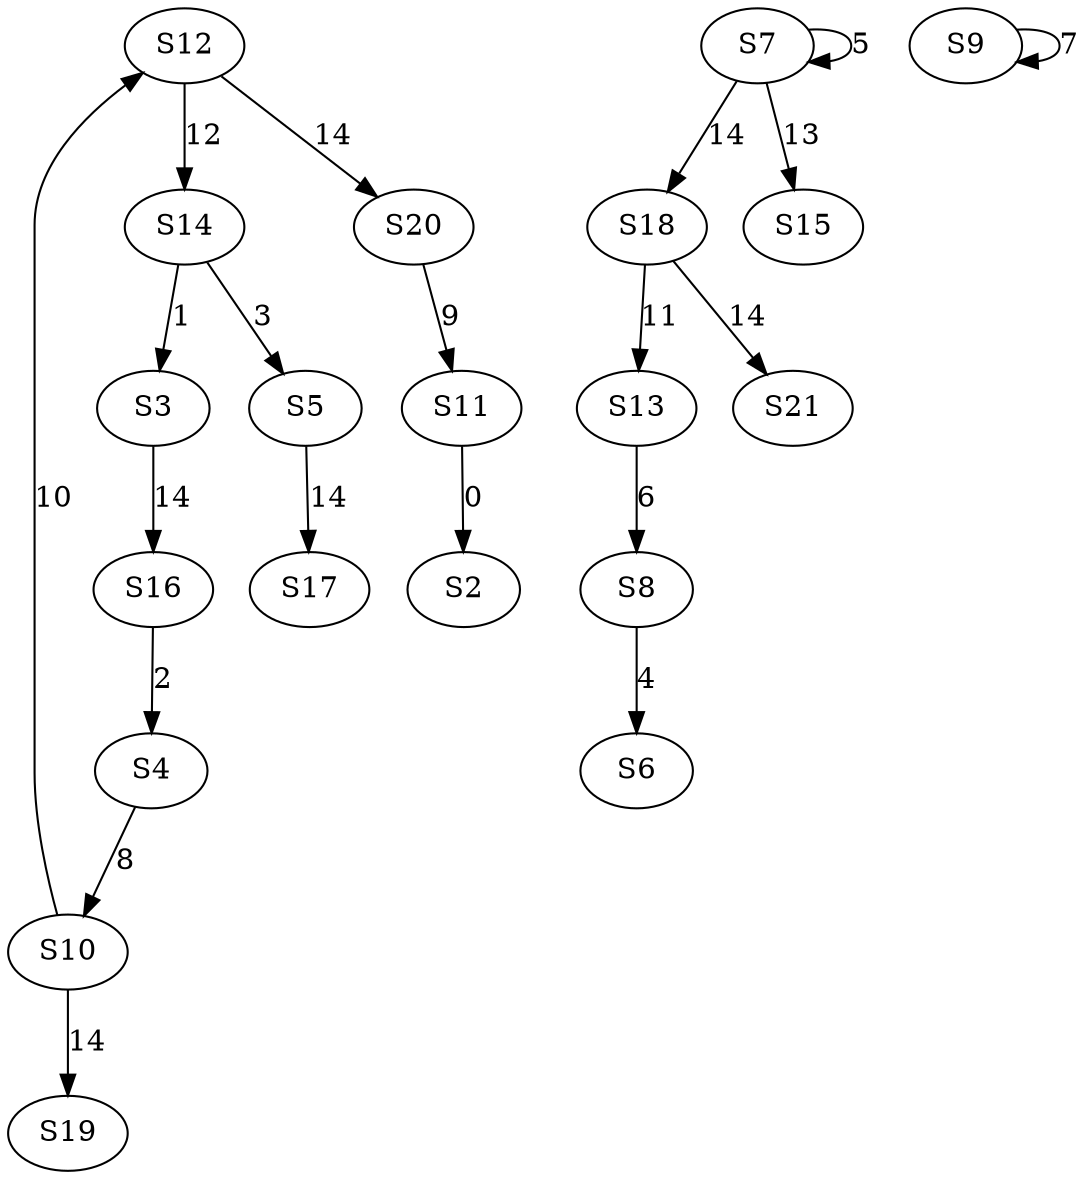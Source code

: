 strict digraph {
	S11 -> S2 [ label = 0 ];
	S14 -> S3 [ label = 1 ];
	S16 -> S4 [ label = 2 ];
	S14 -> S5 [ label = 3 ];
	S8 -> S6 [ label = 4 ];
	S7 -> S7 [ label = 5 ];
	S13 -> S8 [ label = 6 ];
	S9 -> S9 [ label = 7 ];
	S4 -> S10 [ label = 8 ];
	S20 -> S11 [ label = 9 ];
	S10 -> S12 [ label = 10 ];
	S18 -> S13 [ label = 11 ];
	S12 -> S14 [ label = 12 ];
	S7 -> S15 [ label = 13 ];
	S3 -> S16 [ label = 14 ];
	S5 -> S17 [ label = 14 ];
	S7 -> S18 [ label = 14 ];
	S10 -> S19 [ label = 14 ];
	S12 -> S20 [ label = 14 ];
	S18 -> S21 [ label = 14 ];
}